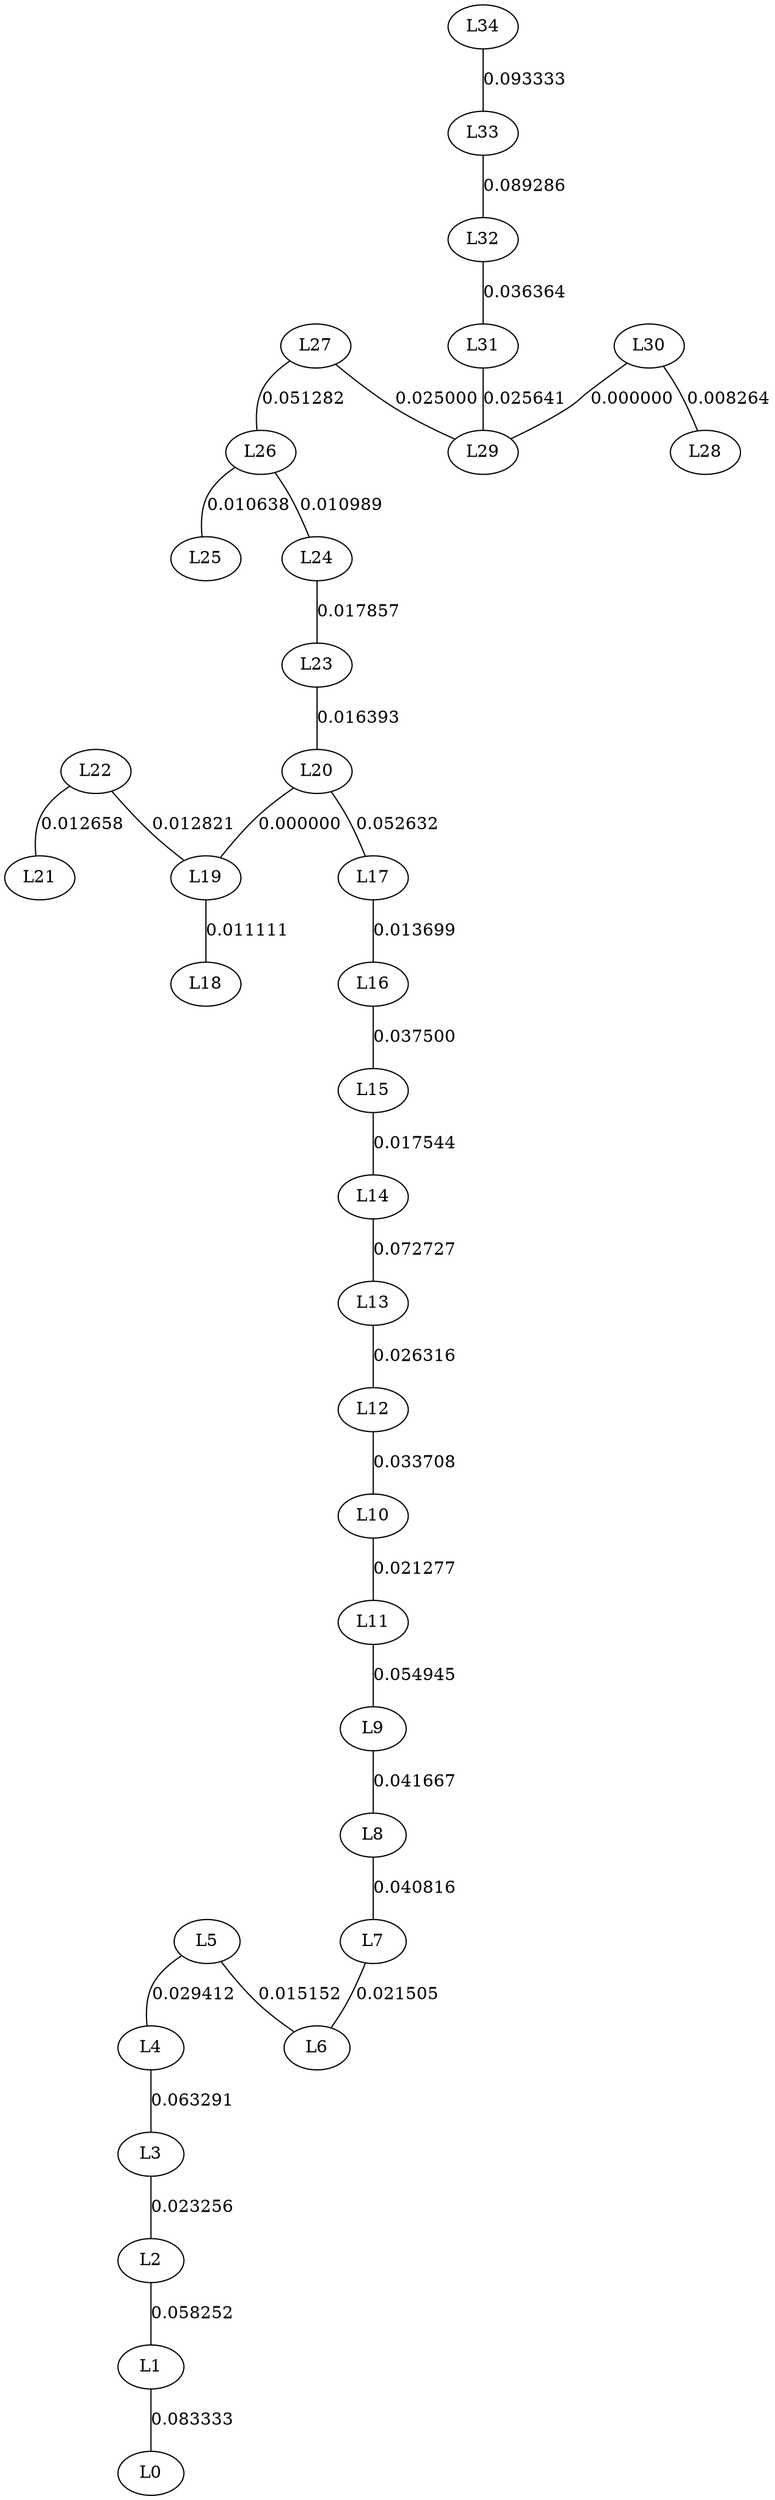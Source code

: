 graph {
  L20--L19[label="0.000000"]
  L30--L29[label="0.000000"]
  L30--L28[label="0.008264"]
  L26--L25[label="0.010638"]
  L26--L24[label="0.010989"]
  L19--L18[label="0.011111"]
  L22--L21[label="0.012658"]
  L22--L19[label="0.012821"]
  L17--L16[label="0.013699"]
  L5--L6[label="0.015152"]
  L23--L20[label="0.016393"]
  L15--L14[label="0.017544"]
  L24--L23[label="0.017857"]
  L10--L11[label="0.021277"]
  L7--L6[label="0.021505"]
  L3--L2[label="0.023256"]
  L27--L29[label="0.025000"]
  L31--L29[label="0.025641"]
  L13--L12[label="0.026316"]
  L5--L4[label="0.029412"]
  L12--L10[label="0.033708"]
  L32--L31[label="0.036364"]
  L16--L15[label="0.037500"]
  L8--L7[label="0.040816"]
  L9--L8[label="0.041667"]
  L27--L26[label="0.051282"]
  L20--L17[label="0.052632"]
  L11--L9[label="0.054945"]
  L2--L1[label="0.058252"]
  L4--L3[label="0.063291"]
  L14--L13[label="0.072727"]
  L1--L0[label="0.083333"]
  L33--L32[label="0.089286"]
  L34--L33[label="0.093333"]
}
